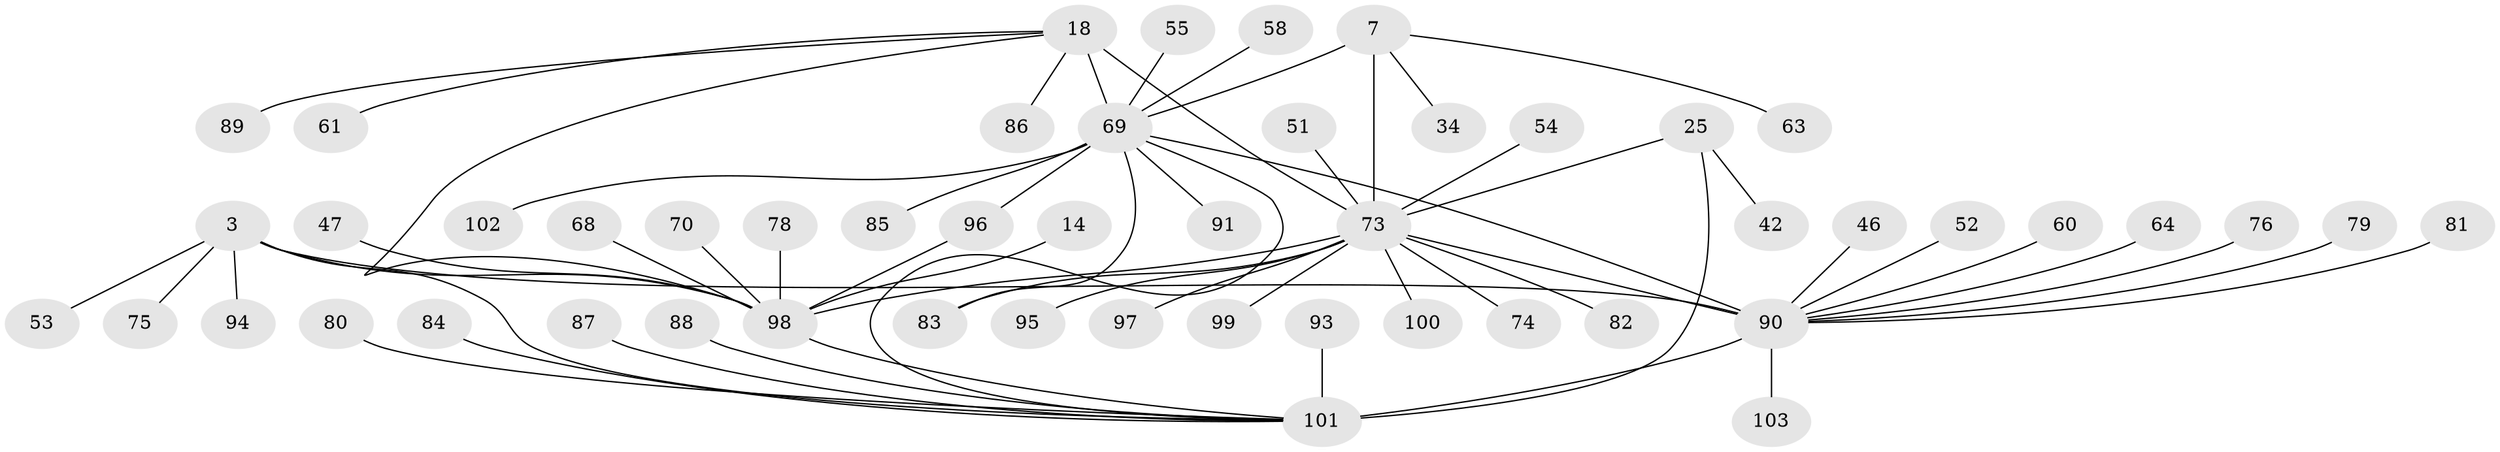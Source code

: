 // original degree distribution, {8: 0.019417475728155338, 7: 0.04854368932038835, 6: 0.038834951456310676, 5: 0.038834951456310676, 12: 0.009708737864077669, 9: 0.038834951456310676, 4: 0.038834951456310676, 10: 0.02912621359223301, 1: 0.5339805825242718, 2: 0.1650485436893204, 3: 0.038834951456310676}
// Generated by graph-tools (version 1.1) at 2025/55/03/09/25 04:55:24]
// undirected, 51 vertices, 60 edges
graph export_dot {
graph [start="1"]
  node [color=gray90,style=filled];
  3 [super="+2"];
  7 [super="+6"];
  14 [super="+11"];
  18 [super="+17"];
  25 [super="+23"];
  34;
  42;
  46;
  47;
  51;
  52;
  53 [super="+49"];
  54;
  55;
  58;
  60;
  61;
  63;
  64;
  68;
  69 [super="+20+29+39+43+48"];
  70 [super="+57"];
  73 [super="+10+35+36"];
  74;
  75 [super="+65+71"];
  76;
  78 [super="+56"];
  79 [super="+67"];
  80 [super="+27"];
  81;
  82;
  83 [super="+45+77"];
  84;
  85;
  86 [super="+40"];
  87;
  88;
  89;
  90 [super="+28+1+5"];
  91;
  93;
  94 [super="+44"];
  95;
  96;
  97 [super="+66"];
  98 [super="+15+92+13"];
  99 [super="+32"];
  100 [super="+62"];
  101 [super="+24+26+30"];
  102 [super="+50"];
  103;
  3 -- 75;
  3 -- 90 [weight=6];
  3 -- 94;
  3 -- 53;
  3 -- 98;
  3 -- 101;
  7 -- 63;
  7 -- 34;
  7 -- 69;
  7 -- 73 [weight=6];
  14 -- 98 [weight=6];
  18 -- 73;
  18 -- 89;
  18 -- 61;
  18 -- 86;
  18 -- 98;
  18 -- 69 [weight=6];
  25 -- 42;
  25 -- 101 [weight=6];
  25 -- 73;
  46 -- 90;
  47 -- 98;
  51 -- 73;
  52 -- 90;
  54 -- 73;
  55 -- 69;
  58 -- 69;
  60 -- 90;
  64 -- 90;
  68 -- 98;
  69 -- 83;
  69 -- 85;
  69 -- 90 [weight=2];
  69 -- 91;
  69 -- 96;
  69 -- 102;
  69 -- 101;
  70 -- 98;
  73 -- 74;
  73 -- 82;
  73 -- 83;
  73 -- 90;
  73 -- 95;
  73 -- 97;
  73 -- 98 [weight=3];
  73 -- 99;
  73 -- 100;
  76 -- 90;
  78 -- 98;
  79 -- 90;
  80 -- 101;
  81 -- 90;
  84 -- 101;
  87 -- 101;
  88 -- 101;
  90 -- 103;
  90 -- 101;
  93 -- 101;
  96 -- 98;
  98 -- 101;
}
